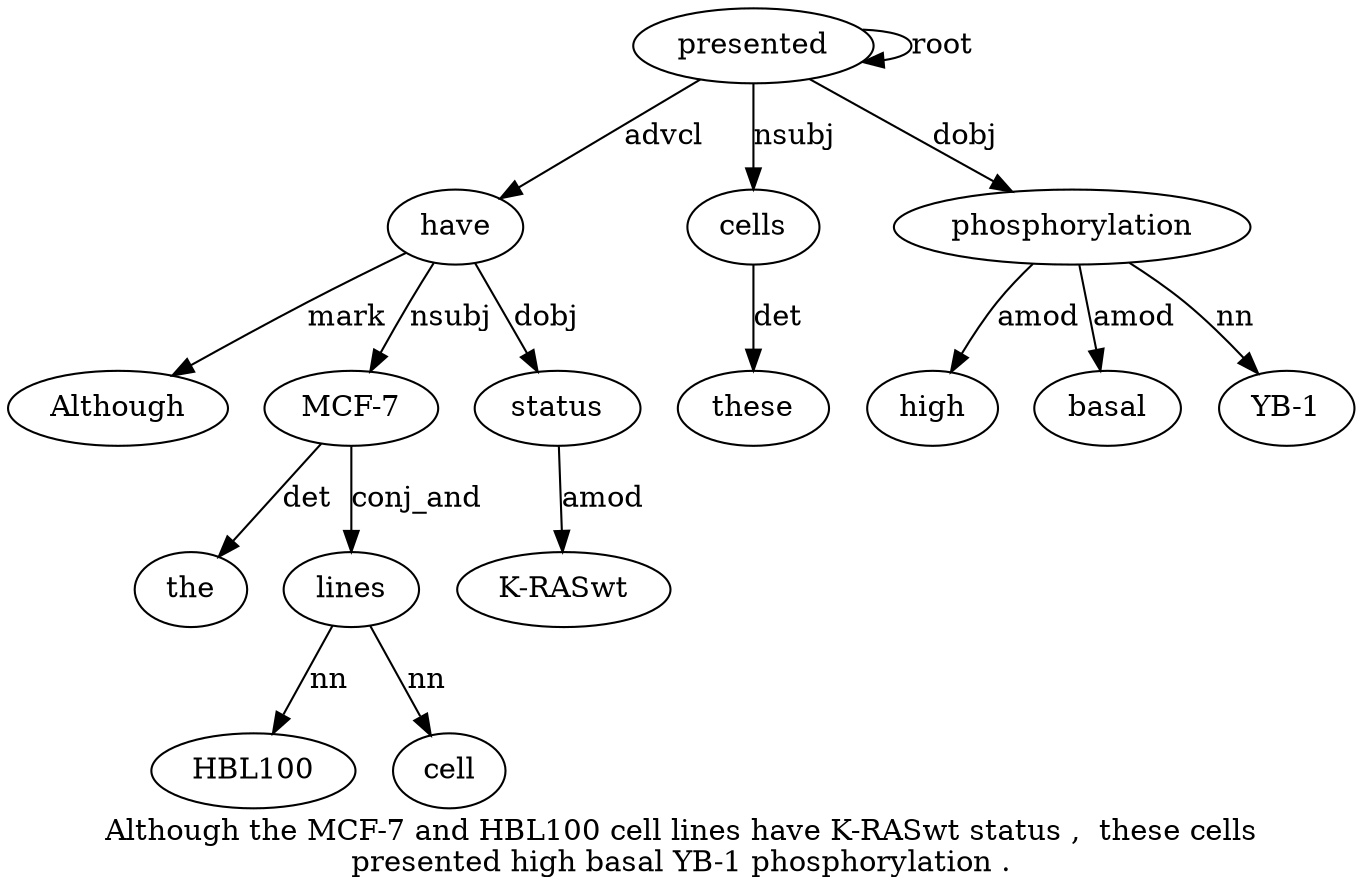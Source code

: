 digraph "Although the MCF-7 and HBL100 cell lines have K-RASwt status ,  these cells presented high basal YB-1 phosphorylation ." {
label="Although the MCF-7 and HBL100 cell lines have K-RASwt status ,  these cells
presented high basal YB-1 phosphorylation .";
have8 [style=filled, fillcolor=white, label=have];
Although1 [style=filled, fillcolor=white, label=Although];
have8 -> Although1  [label=mark];
"MCF-73" [style=filled, fillcolor=white, label="MCF-7"];
the2 [style=filled, fillcolor=white, label=the];
"MCF-73" -> the2  [label=det];
have8 -> "MCF-73"  [label=nsubj];
lines7 [style=filled, fillcolor=white, label=lines];
HBL1005 [style=filled, fillcolor=white, label=HBL100];
lines7 -> HBL1005  [label=nn];
cell6 [style=filled, fillcolor=white, label=cell];
lines7 -> cell6  [label=nn];
"MCF-73" -> lines7  [label=conj_and];
presented14 [style=filled, fillcolor=white, label=presented];
presented14 -> have8  [label=advcl];
status10 [style=filled, fillcolor=white, label=status];
"K-RASwt9" [style=filled, fillcolor=white, label="K-RASwt"];
status10 -> "K-RASwt9"  [label=amod];
have8 -> status10  [label=dobj];
cells13 [style=filled, fillcolor=white, label=cells];
these12 [style=filled, fillcolor=white, label=these];
cells13 -> these12  [label=det];
presented14 -> cells13  [label=nsubj];
presented14 -> presented14  [label=root];
phosphorylation18 [style=filled, fillcolor=white, label=phosphorylation];
high15 [style=filled, fillcolor=white, label=high];
phosphorylation18 -> high15  [label=amod];
basal16 [style=filled, fillcolor=white, label=basal];
phosphorylation18 -> basal16  [label=amod];
"YB-17" [style=filled, fillcolor=white, label="YB-1"];
phosphorylation18 -> "YB-17"  [label=nn];
presented14 -> phosphorylation18  [label=dobj];
}
